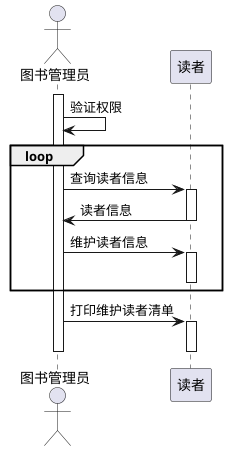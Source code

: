 @startuml
actor 图书管理员
activate 图书管理员
图书管理员->图书管理员:验证权限
loop
图书管理员->读者:查询读者信息
activate 读者
读者->图书管理员:读者信息
deactivate 读者
图书管理员->读者:维护读者信息
activate 读者
deactivate 读者
end
图书管理员->读者:打印维护读者清单
activate 读者
deactivate 读者
deactivate 图书管理员
@enduml